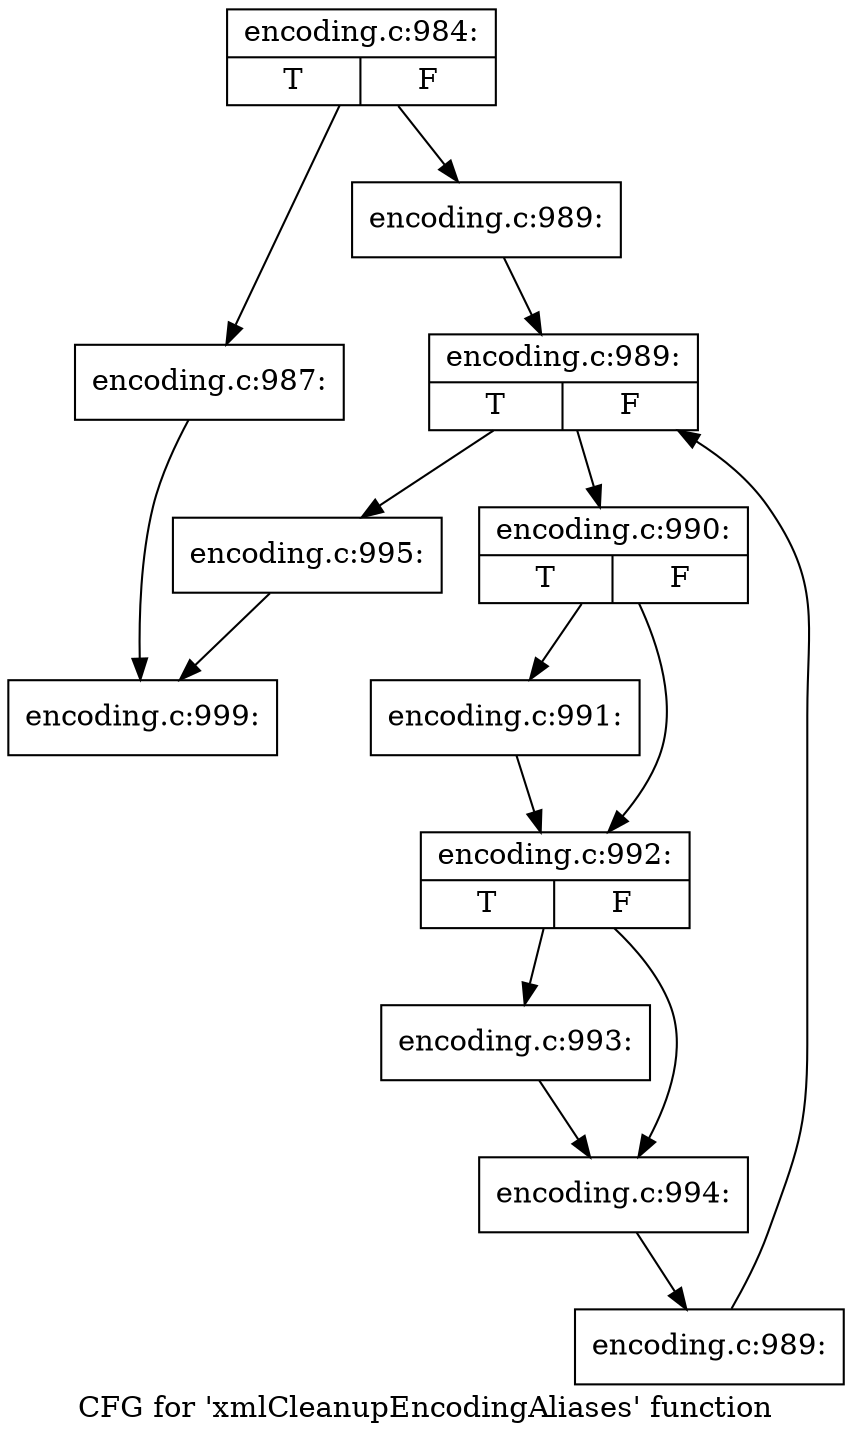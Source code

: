 digraph "CFG for 'xmlCleanupEncodingAliases' function" {
	label="CFG for 'xmlCleanupEncodingAliases' function";

	Node0x46334a0 [shape=record,label="{encoding.c:984:|{<s0>T|<s1>F}}"];
	Node0x46334a0 -> Node0x4633650;
	Node0x46334a0 -> Node0x46336a0;
	Node0x4633650 [shape=record,label="{encoding.c:987:}"];
	Node0x4633650 -> Node0x46337d0;
	Node0x46336a0 [shape=record,label="{encoding.c:989:}"];
	Node0x46336a0 -> Node0x4633360;
	Node0x4633360 [shape=record,label="{encoding.c:989:|{<s0>T|<s1>F}}"];
	Node0x4633360 -> Node0x45f6e80;
	Node0x4633360 -> Node0x4633200;
	Node0x45f6e80 [shape=record,label="{encoding.c:990:|{<s0>T|<s1>F}}"];
	Node0x45f6e80 -> Node0x4635e00;
	Node0x45f6e80 -> Node0x4635e50;
	Node0x4635e00 [shape=record,label="{encoding.c:991:}"];
	Node0x4635e00 -> Node0x4635e50;
	Node0x4635e50 [shape=record,label="{encoding.c:992:|{<s0>T|<s1>F}}"];
	Node0x4635e50 -> Node0x4636af0;
	Node0x4635e50 -> Node0x4636b40;
	Node0x4636af0 [shape=record,label="{encoding.c:993:}"];
	Node0x4636af0 -> Node0x4636b40;
	Node0x4636b40 [shape=record,label="{encoding.c:994:}"];
	Node0x4636b40 -> Node0x45f6df0;
	Node0x45f6df0 [shape=record,label="{encoding.c:989:}"];
	Node0x45f6df0 -> Node0x4633360;
	Node0x4633200 [shape=record,label="{encoding.c:995:}"];
	Node0x4633200 -> Node0x46337d0;
	Node0x46337d0 [shape=record,label="{encoding.c:999:}"];
}
